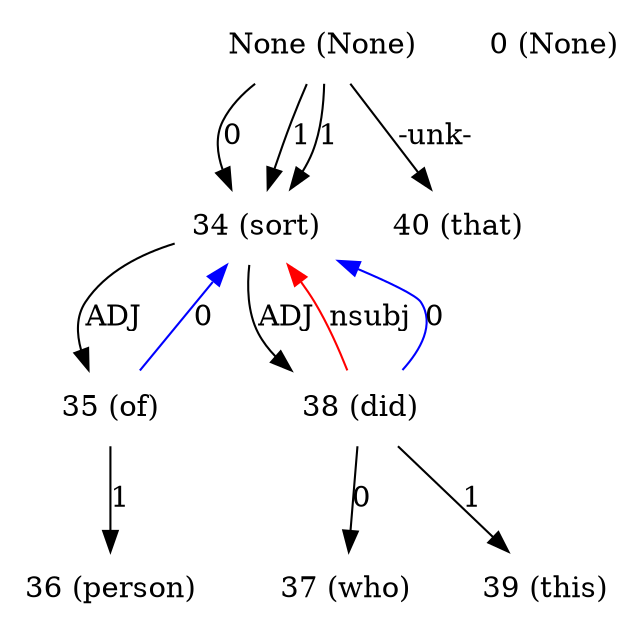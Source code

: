 digraph G{
edge [dir=forward]
node [shape=plaintext]

None [label="None (None)"]
None -> 34 [label="0"]
None [label="None (None)"]
None -> 34 [label="1"]
None [label="None (None)"]
None -> 40 [label="-unk-"]
None [label="None (None)"]
None -> 34 [label="1"]
0 [label="0 (None)"]
34 [label="34 (sort)"]
34 -> 35 [label="ADJ"]
34 -> 38 [label="ADJ"]
38 -> 34 [label="nsubj", color="red"]
35 [label="35 (of)"]
35 -> 36 [label="1"]
35 -> 34 [label="0", color="blue"]
36 [label="36 (person)"]
37 [label="37 (who)"]
38 [label="38 (did)"]
38 -> 39 [label="1"]
38 -> 37 [label="0"]
38 -> 34 [label="0", color="blue"]
39 [label="39 (this)"]
40 [label="40 (that)"]
}
